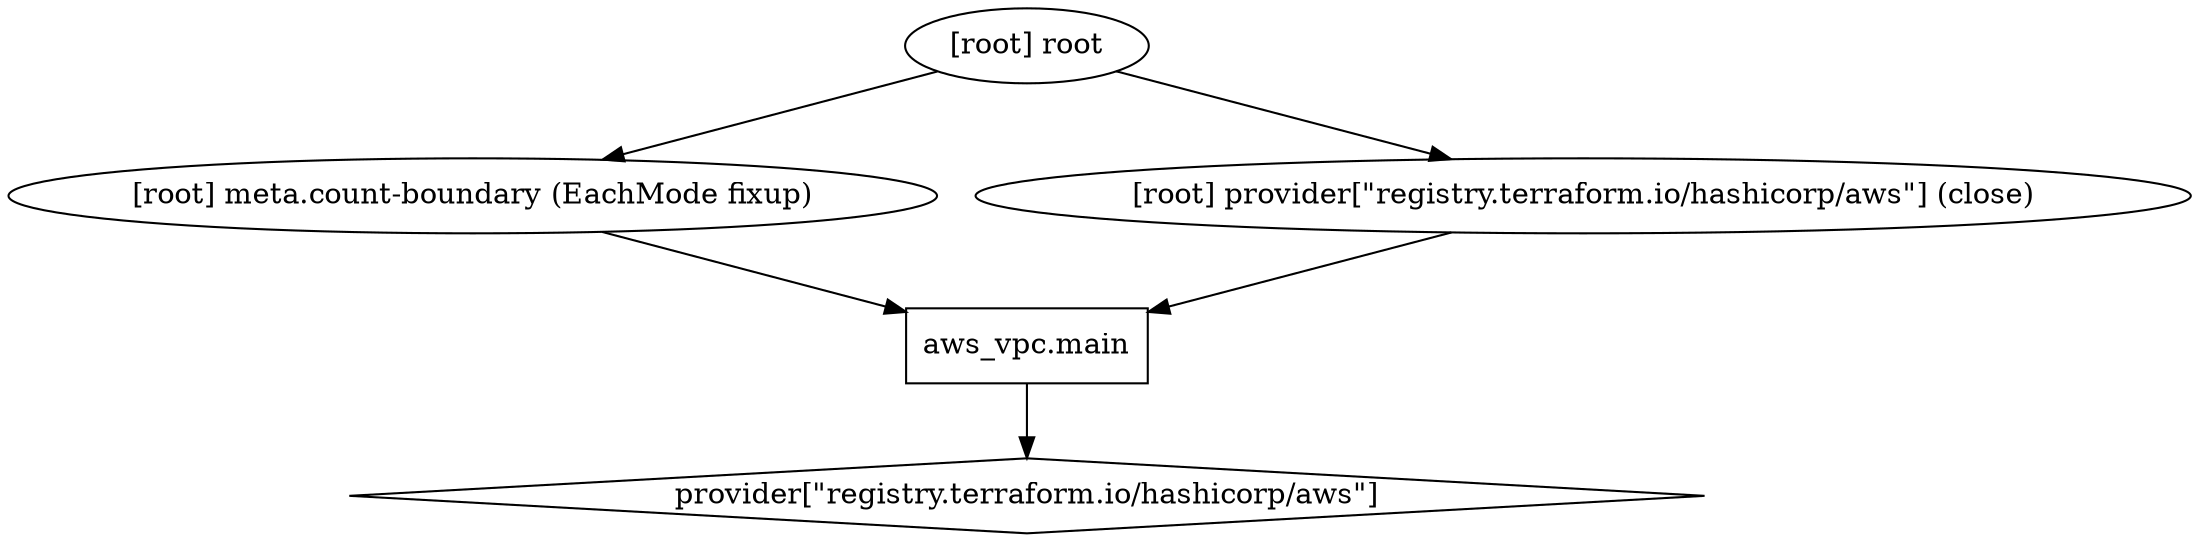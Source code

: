 digraph {
	compound = "true"
	newrank = "true"
	subgraph "root" {
		"[root] aws_vpc.main (expand)" [label = "aws_vpc.main", shape = "box"]
		"[root] provider[\"registry.terraform.io/hashicorp/aws\"]" [label = "provider[\"registry.terraform.io/hashicorp/aws\"]", shape = "diamond"]
		"[root] aws_vpc.main (expand)" -> "[root] provider[\"registry.terraform.io/hashicorp/aws\"]"
		"[root] meta.count-boundary (EachMode fixup)" -> "[root] aws_vpc.main (expand)"
		"[root] provider[\"registry.terraform.io/hashicorp/aws\"] (close)" -> "[root] aws_vpc.main (expand)"
		"[root] root" -> "[root] meta.count-boundary (EachMode fixup)"
		"[root] root" -> "[root] provider[\"registry.terraform.io/hashicorp/aws\"] (close)"
	}
}

